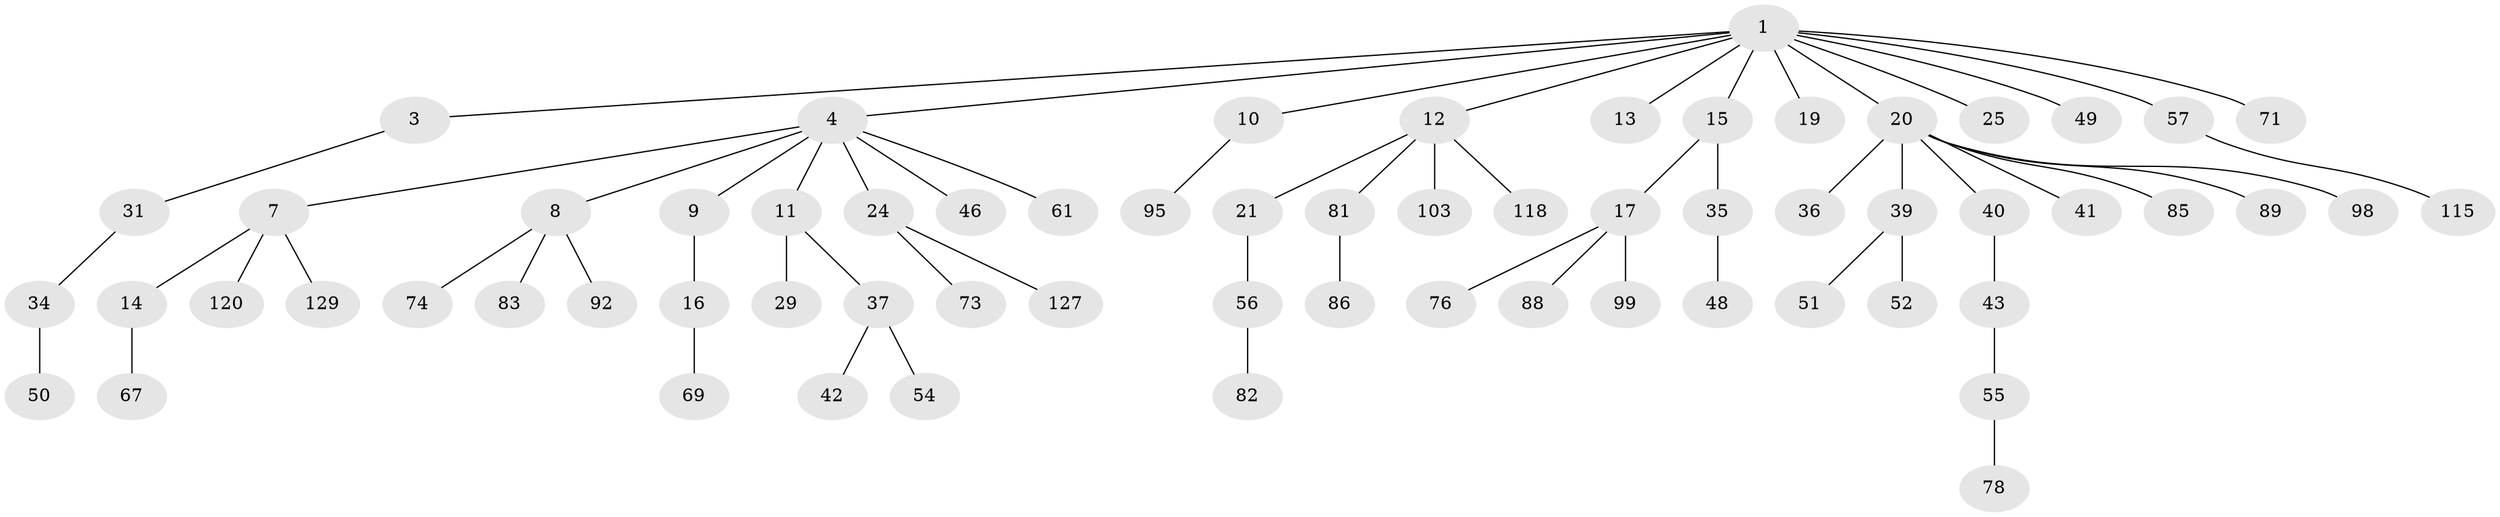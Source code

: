 // original degree distribution, {7: 0.015267175572519083, 4: 0.061068702290076333, 6: 0.022900763358778626, 3: 0.1297709923664122, 5: 0.015267175572519083, 2: 0.2748091603053435, 1: 0.48091603053435117}
// Generated by graph-tools (version 1.1) at 2025/15/03/09/25 04:15:31]
// undirected, 65 vertices, 64 edges
graph export_dot {
graph [start="1"]
  node [color=gray90,style=filled];
  1 [super="+2"];
  3 [super="+90+121"];
  4 [super="+18+6+124+5"];
  7;
  8 [super="+44"];
  9 [super="+23"];
  10;
  11;
  12 [super="+33+47"];
  13;
  14 [super="+114+32"];
  15 [super="+26"];
  16 [super="+108"];
  17 [super="+80+64+110+123"];
  19;
  20 [super="+22+68"];
  21;
  24 [super="+70"];
  25;
  29 [super="+113"];
  31;
  34 [super="+45"];
  35 [super="+119"];
  36 [super="+75+130"];
  37 [super="+38+101"];
  39 [super="+62"];
  40;
  41 [super="+102"];
  42 [super="+97"];
  43;
  46;
  48 [super="+105"];
  49;
  50 [super="+128+60"];
  51 [super="+100"];
  52 [super="+79+66"];
  54 [super="+65"];
  55 [super="+58"];
  56;
  57 [super="+59"];
  61;
  67;
  69;
  71;
  73;
  74;
  76;
  78 [super="+106"];
  81;
  82;
  83 [super="+93"];
  85 [super="+94+122"];
  86;
  88;
  89;
  92;
  95;
  98;
  99 [super="+104"];
  103;
  115;
  118;
  120;
  127;
  129;
  1 -- 4;
  1 -- 10;
  1 -- 15;
  1 -- 20;
  1 -- 49;
  1 -- 71;
  1 -- 3;
  1 -- 19;
  1 -- 25;
  1 -- 12;
  1 -- 13;
  1 -- 57;
  3 -- 31;
  4 -- 61;
  4 -- 46;
  4 -- 24;
  4 -- 9;
  4 -- 7;
  4 -- 8;
  4 -- 11;
  7 -- 14;
  7 -- 120;
  7 -- 129;
  8 -- 74;
  8 -- 83;
  8 -- 92;
  9 -- 16;
  10 -- 95;
  11 -- 29;
  11 -- 37;
  12 -- 21;
  12 -- 81;
  12 -- 118;
  12 -- 103;
  14 -- 67;
  15 -- 17;
  15 -- 35;
  16 -- 69;
  17 -- 88;
  17 -- 99;
  17 -- 76;
  20 -- 36;
  20 -- 89;
  20 -- 98;
  20 -- 39;
  20 -- 40;
  20 -- 41;
  20 -- 85;
  21 -- 56;
  24 -- 73;
  24 -- 127;
  31 -- 34;
  34 -- 50;
  35 -- 48;
  37 -- 42;
  37 -- 54;
  39 -- 51;
  39 -- 52;
  40 -- 43;
  43 -- 55;
  55 -- 78;
  56 -- 82;
  57 -- 115;
  81 -- 86;
}
